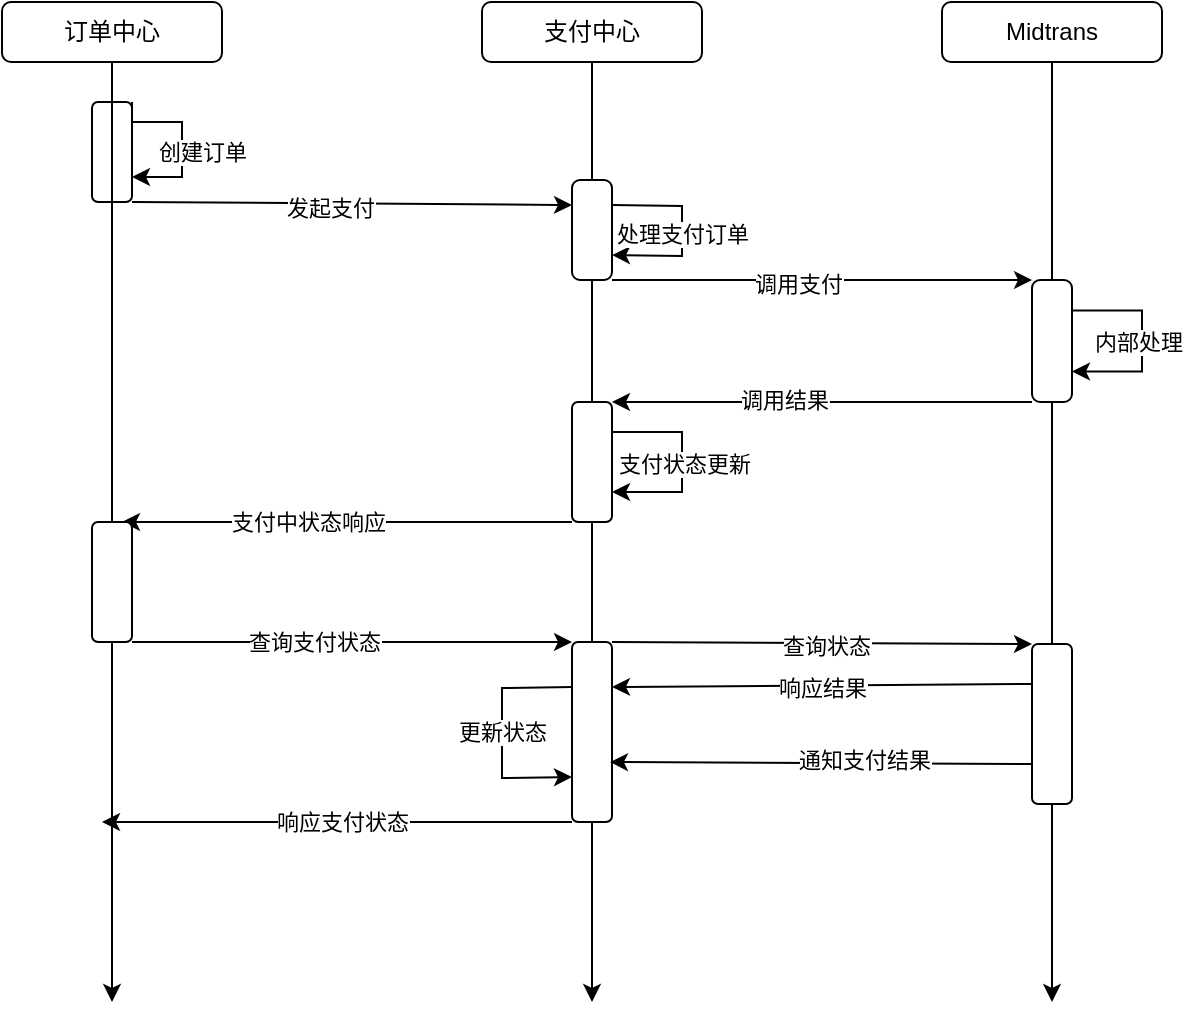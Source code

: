 <mxfile version="16.2.4" type="github">
  <diagram id="pshgRTUTzzbv1leQq-Qf" name="Page-1">
    <mxGraphModel dx="946" dy="604" grid="1" gridSize="10" guides="1" tooltips="1" connect="1" arrows="1" fold="1" page="1" pageScale="1" pageWidth="827" pageHeight="1169" math="0" shadow="0">
      <root>
        <mxCell id="0" />
        <mxCell id="1" parent="0" />
        <mxCell id="mlD8pJYQVbWDTCXvoRbc-4" style="edgeStyle=orthogonalEdgeStyle;rounded=0;orthogonalLoop=1;jettySize=auto;html=1;exitX=0.5;exitY=1;exitDx=0;exitDy=0;startArrow=none;" edge="1" parent="1" source="mlD8pJYQVbWDTCXvoRbc-31">
          <mxGeometry relative="1" as="geometry">
            <mxPoint x="145" y="540" as="targetPoint" />
          </mxGeometry>
        </mxCell>
        <mxCell id="mlD8pJYQVbWDTCXvoRbc-1" value="订单中心" style="rounded=1;whiteSpace=wrap;html=1;" vertex="1" parent="1">
          <mxGeometry x="90" y="40" width="110" height="30" as="geometry" />
        </mxCell>
        <mxCell id="mlD8pJYQVbWDTCXvoRbc-5" style="edgeStyle=orthogonalEdgeStyle;rounded=0;orthogonalLoop=1;jettySize=auto;html=1;exitX=0.5;exitY=1;exitDx=0;exitDy=0;startArrow=none;" edge="1" parent="1" source="mlD8pJYQVbWDTCXvoRbc-23">
          <mxGeometry relative="1" as="geometry">
            <mxPoint x="385" y="540" as="targetPoint" />
          </mxGeometry>
        </mxCell>
        <mxCell id="mlD8pJYQVbWDTCXvoRbc-2" value="支付中心" style="rounded=1;whiteSpace=wrap;html=1;" vertex="1" parent="1">
          <mxGeometry x="330" y="40" width="110" height="30" as="geometry" />
        </mxCell>
        <mxCell id="mlD8pJYQVbWDTCXvoRbc-6" style="edgeStyle=orthogonalEdgeStyle;rounded=0;orthogonalLoop=1;jettySize=auto;html=1;exitX=0.5;exitY=1;exitDx=0;exitDy=0;startArrow=none;" edge="1" parent="1" source="mlD8pJYQVbWDTCXvoRbc-19">
          <mxGeometry relative="1" as="geometry">
            <mxPoint x="615" y="540" as="targetPoint" />
          </mxGeometry>
        </mxCell>
        <mxCell id="mlD8pJYQVbWDTCXvoRbc-3" value="Midtrans" style="rounded=1;whiteSpace=wrap;html=1;glass=0;" vertex="1" parent="1">
          <mxGeometry x="560" y="40" width="110" height="30" as="geometry" />
        </mxCell>
        <mxCell id="mlD8pJYQVbWDTCXvoRbc-7" value="" style="rounded=1;whiteSpace=wrap;html=1;shadow=0;" vertex="1" parent="1">
          <mxGeometry x="135" y="90" width="20" height="50" as="geometry" />
        </mxCell>
        <mxCell id="mlD8pJYQVbWDTCXvoRbc-10" value="" style="endArrow=classic;html=1;rounded=0;exitX=1;exitY=1;exitDx=0;exitDy=0;entryX=0;entryY=0.25;entryDx=0;entryDy=0;" edge="1" parent="1" source="mlD8pJYQVbWDTCXvoRbc-7" target="mlD8pJYQVbWDTCXvoRbc-11">
          <mxGeometry width="50" height="50" relative="1" as="geometry">
            <mxPoint x="400" y="290" as="sourcePoint" />
            <mxPoint x="370" y="140" as="targetPoint" />
          </mxGeometry>
        </mxCell>
        <mxCell id="mlD8pJYQVbWDTCXvoRbc-22" value="发起支付" style="edgeLabel;html=1;align=center;verticalAlign=middle;resizable=0;points=[];" vertex="1" connectable="0" parent="mlD8pJYQVbWDTCXvoRbc-10">
          <mxGeometry x="-0.1" y="-2" relative="1" as="geometry">
            <mxPoint as="offset" />
          </mxGeometry>
        </mxCell>
        <mxCell id="mlD8pJYQVbWDTCXvoRbc-11" value="" style="rounded=1;whiteSpace=wrap;html=1;arcSize=20;" vertex="1" parent="1">
          <mxGeometry x="375" y="129" width="20" height="50" as="geometry" />
        </mxCell>
        <mxCell id="mlD8pJYQVbWDTCXvoRbc-12" value="" style="edgeStyle=orthogonalEdgeStyle;rounded=0;orthogonalLoop=1;jettySize=auto;html=1;exitX=0.5;exitY=1;exitDx=0;exitDy=0;endArrow=none;" edge="1" parent="1" source="mlD8pJYQVbWDTCXvoRbc-2" target="mlD8pJYQVbWDTCXvoRbc-11">
          <mxGeometry relative="1" as="geometry">
            <mxPoint x="385" y="540" as="targetPoint" />
            <mxPoint x="385" y="70" as="sourcePoint" />
          </mxGeometry>
        </mxCell>
        <mxCell id="mlD8pJYQVbWDTCXvoRbc-16" value="" style="endArrow=classic;html=1;rounded=0;exitX=1;exitY=0.25;exitDx=0;exitDy=0;entryX=1;entryY=0.75;entryDx=0;entryDy=0;" edge="1" parent="1" source="mlD8pJYQVbWDTCXvoRbc-11" target="mlD8pJYQVbWDTCXvoRbc-11">
          <mxGeometry width="50" height="50" relative="1" as="geometry">
            <mxPoint x="390" y="310" as="sourcePoint" />
            <mxPoint x="430" y="170" as="targetPoint" />
            <Array as="points">
              <mxPoint x="430" y="142" />
              <mxPoint x="430" y="167" />
            </Array>
          </mxGeometry>
        </mxCell>
        <mxCell id="mlD8pJYQVbWDTCXvoRbc-17" value="处理支付订单" style="edgeLabel;html=1;align=center;verticalAlign=middle;resizable=0;points=[];" vertex="1" connectable="0" parent="mlD8pJYQVbWDTCXvoRbc-16">
          <mxGeometry x="0.032" relative="1" as="geometry">
            <mxPoint as="offset" />
          </mxGeometry>
        </mxCell>
        <mxCell id="mlD8pJYQVbWDTCXvoRbc-18" value="" style="endArrow=classic;html=1;rounded=0;exitX=1;exitY=1;exitDx=0;exitDy=0;entryX=0;entryY=0;entryDx=0;entryDy=0;" edge="1" parent="1" source="mlD8pJYQVbWDTCXvoRbc-11" target="mlD8pJYQVbWDTCXvoRbc-19">
          <mxGeometry width="50" height="50" relative="1" as="geometry">
            <mxPoint x="390" y="280" as="sourcePoint" />
            <mxPoint x="440" y="230" as="targetPoint" />
          </mxGeometry>
        </mxCell>
        <mxCell id="mlD8pJYQVbWDTCXvoRbc-21" value="调用支付" style="edgeLabel;html=1;align=center;verticalAlign=middle;resizable=0;points=[];" vertex="1" connectable="0" parent="mlD8pJYQVbWDTCXvoRbc-18">
          <mxGeometry x="-0.114" y="-2" relative="1" as="geometry">
            <mxPoint as="offset" />
          </mxGeometry>
        </mxCell>
        <mxCell id="mlD8pJYQVbWDTCXvoRbc-25" style="rounded=0;orthogonalLoop=1;jettySize=auto;html=1;exitX=0;exitY=1;exitDx=0;exitDy=0;entryX=1;entryY=0;entryDx=0;entryDy=0;" edge="1" parent="1" source="mlD8pJYQVbWDTCXvoRbc-19" target="mlD8pJYQVbWDTCXvoRbc-23">
          <mxGeometry relative="1" as="geometry" />
        </mxCell>
        <mxCell id="mlD8pJYQVbWDTCXvoRbc-26" value="调用结果" style="edgeLabel;html=1;align=center;verticalAlign=middle;resizable=0;points=[];" vertex="1" connectable="0" parent="mlD8pJYQVbWDTCXvoRbc-25">
          <mxGeometry x="0.181" y="-1" relative="1" as="geometry">
            <mxPoint as="offset" />
          </mxGeometry>
        </mxCell>
        <mxCell id="mlD8pJYQVbWDTCXvoRbc-19" value="" style="rounded=1;whiteSpace=wrap;html=1;arcSize=20;" vertex="1" parent="1">
          <mxGeometry x="605" y="179" width="20" height="61" as="geometry" />
        </mxCell>
        <mxCell id="mlD8pJYQVbWDTCXvoRbc-20" value="" style="edgeStyle=orthogonalEdgeStyle;rounded=0;orthogonalLoop=1;jettySize=auto;html=1;exitX=0.5;exitY=1;exitDx=0;exitDy=0;endArrow=none;" edge="1" parent="1" source="mlD8pJYQVbWDTCXvoRbc-3" target="mlD8pJYQVbWDTCXvoRbc-19">
          <mxGeometry relative="1" as="geometry">
            <mxPoint x="615" y="540" as="targetPoint" />
            <mxPoint x="615" y="70" as="sourcePoint" />
          </mxGeometry>
        </mxCell>
        <mxCell id="mlD8pJYQVbWDTCXvoRbc-33" style="edgeStyle=elbowEdgeStyle;rounded=0;orthogonalLoop=1;jettySize=auto;html=1;exitX=0;exitY=1;exitDx=0;exitDy=0;entryX=0.75;entryY=0;entryDx=0;entryDy=0;" edge="1" parent="1" source="mlD8pJYQVbWDTCXvoRbc-23" target="mlD8pJYQVbWDTCXvoRbc-31">
          <mxGeometry relative="1" as="geometry">
            <mxPoint x="160" y="300" as="targetPoint" />
            <Array as="points">
              <mxPoint x="290" y="300" />
            </Array>
          </mxGeometry>
        </mxCell>
        <mxCell id="mlD8pJYQVbWDTCXvoRbc-34" value="支付中状态响应" style="edgeLabel;html=1;align=center;verticalAlign=middle;resizable=0;points=[];" vertex="1" connectable="0" parent="mlD8pJYQVbWDTCXvoRbc-33">
          <mxGeometry x="0.173" relative="1" as="geometry">
            <mxPoint as="offset" />
          </mxGeometry>
        </mxCell>
        <mxCell id="mlD8pJYQVbWDTCXvoRbc-23" value="" style="rounded=1;whiteSpace=wrap;html=1;" vertex="1" parent="1">
          <mxGeometry x="375" y="240" width="20" height="60" as="geometry" />
        </mxCell>
        <mxCell id="mlD8pJYQVbWDTCXvoRbc-24" value="" style="edgeStyle=orthogonalEdgeStyle;rounded=0;orthogonalLoop=1;jettySize=auto;html=1;exitX=0.5;exitY=1;exitDx=0;exitDy=0;startArrow=none;endArrow=none;" edge="1" parent="1" source="mlD8pJYQVbWDTCXvoRbc-11" target="mlD8pJYQVbWDTCXvoRbc-23">
          <mxGeometry relative="1" as="geometry">
            <mxPoint x="385" y="540" as="targetPoint" />
            <mxPoint x="385" y="179" as="sourcePoint" />
          </mxGeometry>
        </mxCell>
        <mxCell id="mlD8pJYQVbWDTCXvoRbc-27" style="edgeStyle=orthogonalEdgeStyle;rounded=0;orthogonalLoop=1;jettySize=auto;html=1;exitX=1;exitY=0.25;exitDx=0;exitDy=0;entryX=1;entryY=0.75;entryDx=0;entryDy=0;" edge="1" parent="1" source="mlD8pJYQVbWDTCXvoRbc-23" target="mlD8pJYQVbWDTCXvoRbc-23">
          <mxGeometry relative="1" as="geometry">
            <Array as="points">
              <mxPoint x="430" y="255" />
              <mxPoint x="430" y="285" />
            </Array>
          </mxGeometry>
        </mxCell>
        <mxCell id="mlD8pJYQVbWDTCXvoRbc-28" value="支付状态更新" style="edgeLabel;html=1;align=center;verticalAlign=middle;resizable=0;points=[];" vertex="1" connectable="0" parent="mlD8pJYQVbWDTCXvoRbc-27">
          <mxGeometry x="0.025" y="1" relative="1" as="geometry">
            <mxPoint as="offset" />
          </mxGeometry>
        </mxCell>
        <mxCell id="mlD8pJYQVbWDTCXvoRbc-29" style="edgeStyle=elbowEdgeStyle;rounded=0;orthogonalLoop=1;jettySize=auto;html=1;exitX=1;exitY=0.25;exitDx=0;exitDy=0;entryX=1;entryY=0.75;entryDx=0;entryDy=0;elbow=vertical;" edge="1" parent="1" source="mlD8pJYQVbWDTCXvoRbc-19" target="mlD8pJYQVbWDTCXvoRbc-19">
          <mxGeometry relative="1" as="geometry">
            <Array as="points">
              <mxPoint x="660" y="210" />
            </Array>
          </mxGeometry>
        </mxCell>
        <mxCell id="mlD8pJYQVbWDTCXvoRbc-30" value="内部处理" style="edgeLabel;html=1;align=center;verticalAlign=middle;resizable=0;points=[];" vertex="1" connectable="0" parent="mlD8pJYQVbWDTCXvoRbc-29">
          <mxGeometry x="0.363" y="-3" relative="1" as="geometry">
            <mxPoint x="1" y="-12" as="offset" />
          </mxGeometry>
        </mxCell>
        <mxCell id="mlD8pJYQVbWDTCXvoRbc-39" style="rounded=0;orthogonalLoop=1;jettySize=auto;html=1;exitX=1;exitY=1;exitDx=0;exitDy=0;entryX=0;entryY=0;entryDx=0;entryDy=0;" edge="1" parent="1" source="mlD8pJYQVbWDTCXvoRbc-31" target="mlD8pJYQVbWDTCXvoRbc-38">
          <mxGeometry relative="1" as="geometry" />
        </mxCell>
        <mxCell id="mlD8pJYQVbWDTCXvoRbc-42" value="查询支付状态" style="edgeLabel;html=1;align=center;verticalAlign=middle;resizable=0;points=[];" vertex="1" connectable="0" parent="mlD8pJYQVbWDTCXvoRbc-39">
          <mxGeometry x="-0.173" relative="1" as="geometry">
            <mxPoint as="offset" />
          </mxGeometry>
        </mxCell>
        <mxCell id="mlD8pJYQVbWDTCXvoRbc-31" value="" style="rounded=1;whiteSpace=wrap;html=1;" vertex="1" parent="1">
          <mxGeometry x="135" y="300" width="20" height="60" as="geometry" />
        </mxCell>
        <mxCell id="mlD8pJYQVbWDTCXvoRbc-32" value="" style="edgeStyle=orthogonalEdgeStyle;rounded=0;orthogonalLoop=1;jettySize=auto;html=1;exitX=0.5;exitY=1;exitDx=0;exitDy=0;endArrow=none;shadow=0;" edge="1" parent="1" source="mlD8pJYQVbWDTCXvoRbc-1" target="mlD8pJYQVbWDTCXvoRbc-31">
          <mxGeometry relative="1" as="geometry">
            <mxPoint x="145" y="540" as="targetPoint" />
            <mxPoint x="145" y="70" as="sourcePoint" />
          </mxGeometry>
        </mxCell>
        <mxCell id="mlD8pJYQVbWDTCXvoRbc-36" value="创建订单" style="edgeStyle=orthogonalEdgeStyle;rounded=0;orthogonalLoop=1;jettySize=auto;html=1;exitX=1;exitY=0;exitDx=0;exitDy=0;entryX=1;entryY=0.75;entryDx=0;entryDy=0;" edge="1" parent="1" source="mlD8pJYQVbWDTCXvoRbc-7" target="mlD8pJYQVbWDTCXvoRbc-7">
          <mxGeometry x="0.143" y="10" relative="1" as="geometry">
            <Array as="points">
              <mxPoint x="155" y="100" />
              <mxPoint x="180" y="100" />
              <mxPoint x="180" y="128" />
            </Array>
            <mxPoint as="offset" />
          </mxGeometry>
        </mxCell>
        <mxCell id="mlD8pJYQVbWDTCXvoRbc-41" style="edgeStyle=none;rounded=0;orthogonalLoop=1;jettySize=auto;html=1;exitX=1;exitY=0;exitDx=0;exitDy=0;entryX=0;entryY=0;entryDx=0;entryDy=0;" edge="1" parent="1" source="mlD8pJYQVbWDTCXvoRbc-38" target="mlD8pJYQVbWDTCXvoRbc-40">
          <mxGeometry relative="1" as="geometry" />
        </mxCell>
        <mxCell id="mlD8pJYQVbWDTCXvoRbc-43" value="查询状态" style="edgeLabel;html=1;align=center;verticalAlign=middle;resizable=0;points=[];" vertex="1" connectable="0" parent="mlD8pJYQVbWDTCXvoRbc-41">
          <mxGeometry x="0.019" y="-1" relative="1" as="geometry">
            <mxPoint as="offset" />
          </mxGeometry>
        </mxCell>
        <mxCell id="mlD8pJYQVbWDTCXvoRbc-51" style="rounded=0;orthogonalLoop=1;jettySize=auto;html=1;exitX=0;exitY=1;exitDx=0;exitDy=0;" edge="1" parent="1" source="mlD8pJYQVbWDTCXvoRbc-38">
          <mxGeometry relative="1" as="geometry">
            <mxPoint x="140" y="450" as="targetPoint" />
          </mxGeometry>
        </mxCell>
        <mxCell id="mlD8pJYQVbWDTCXvoRbc-52" value="响应支付状态" style="edgeLabel;html=1;align=center;verticalAlign=middle;resizable=0;points=[];" vertex="1" connectable="0" parent="mlD8pJYQVbWDTCXvoRbc-51">
          <mxGeometry x="-0.021" y="-3" relative="1" as="geometry">
            <mxPoint y="3" as="offset" />
          </mxGeometry>
        </mxCell>
        <mxCell id="mlD8pJYQVbWDTCXvoRbc-38" value="" style="rounded=1;whiteSpace=wrap;html=1;" vertex="1" parent="1">
          <mxGeometry x="375" y="360" width="20" height="90" as="geometry" />
        </mxCell>
        <mxCell id="mlD8pJYQVbWDTCXvoRbc-44" style="rounded=0;orthogonalLoop=1;jettySize=auto;html=1;exitX=0;exitY=0.25;exitDx=0;exitDy=0;entryX=1;entryY=0.25;entryDx=0;entryDy=0;" edge="1" parent="1" source="mlD8pJYQVbWDTCXvoRbc-40" target="mlD8pJYQVbWDTCXvoRbc-38">
          <mxGeometry relative="1" as="geometry">
            <mxPoint x="605" y="382" as="sourcePoint" />
            <mxPoint x="400" y="387" as="targetPoint" />
          </mxGeometry>
        </mxCell>
        <mxCell id="mlD8pJYQVbWDTCXvoRbc-45" value="响应结果" style="edgeLabel;html=1;align=center;verticalAlign=middle;resizable=0;points=[];" vertex="1" connectable="0" parent="mlD8pJYQVbWDTCXvoRbc-44">
          <mxGeometry x="-0.181" y="1" relative="1" as="geometry">
            <mxPoint x="-19" as="offset" />
          </mxGeometry>
        </mxCell>
        <mxCell id="mlD8pJYQVbWDTCXvoRbc-48" style="edgeStyle=none;rounded=0;orthogonalLoop=1;jettySize=auto;html=1;exitX=0;exitY=0.75;exitDx=0;exitDy=0;entryX=0.95;entryY=0.667;entryDx=0;entryDy=0;entryPerimeter=0;" edge="1" parent="1" source="mlD8pJYQVbWDTCXvoRbc-40" target="mlD8pJYQVbWDTCXvoRbc-38">
          <mxGeometry relative="1" as="geometry">
            <mxPoint x="395" y="399.5" as="targetPoint" />
            <mxPoint x="595" y="399.5" as="sourcePoint" />
          </mxGeometry>
        </mxCell>
        <mxCell id="mlD8pJYQVbWDTCXvoRbc-49" value="通知支付结果" style="edgeLabel;html=1;align=center;verticalAlign=middle;resizable=0;points=[];" vertex="1" connectable="0" parent="mlD8pJYQVbWDTCXvoRbc-48">
          <mxGeometry x="0.114" y="-2" relative="1" as="geometry">
            <mxPoint x="33" as="offset" />
          </mxGeometry>
        </mxCell>
        <mxCell id="mlD8pJYQVbWDTCXvoRbc-40" value="" style="rounded=1;whiteSpace=wrap;html=1;" vertex="1" parent="1">
          <mxGeometry x="605" y="361" width="20" height="80" as="geometry" />
        </mxCell>
        <mxCell id="mlD8pJYQVbWDTCXvoRbc-50" value="更新状态" style="edgeStyle=none;rounded=0;orthogonalLoop=1;jettySize=auto;html=1;exitX=0;exitY=0.25;exitDx=0;exitDy=0;entryX=0;entryY=0.75;entryDx=0;entryDy=0;" edge="1" parent="1" source="mlD8pJYQVbWDTCXvoRbc-38" target="mlD8pJYQVbWDTCXvoRbc-38">
          <mxGeometry relative="1" as="geometry">
            <Array as="points">
              <mxPoint x="340" y="383" />
              <mxPoint x="340" y="428" />
            </Array>
          </mxGeometry>
        </mxCell>
      </root>
    </mxGraphModel>
  </diagram>
</mxfile>
